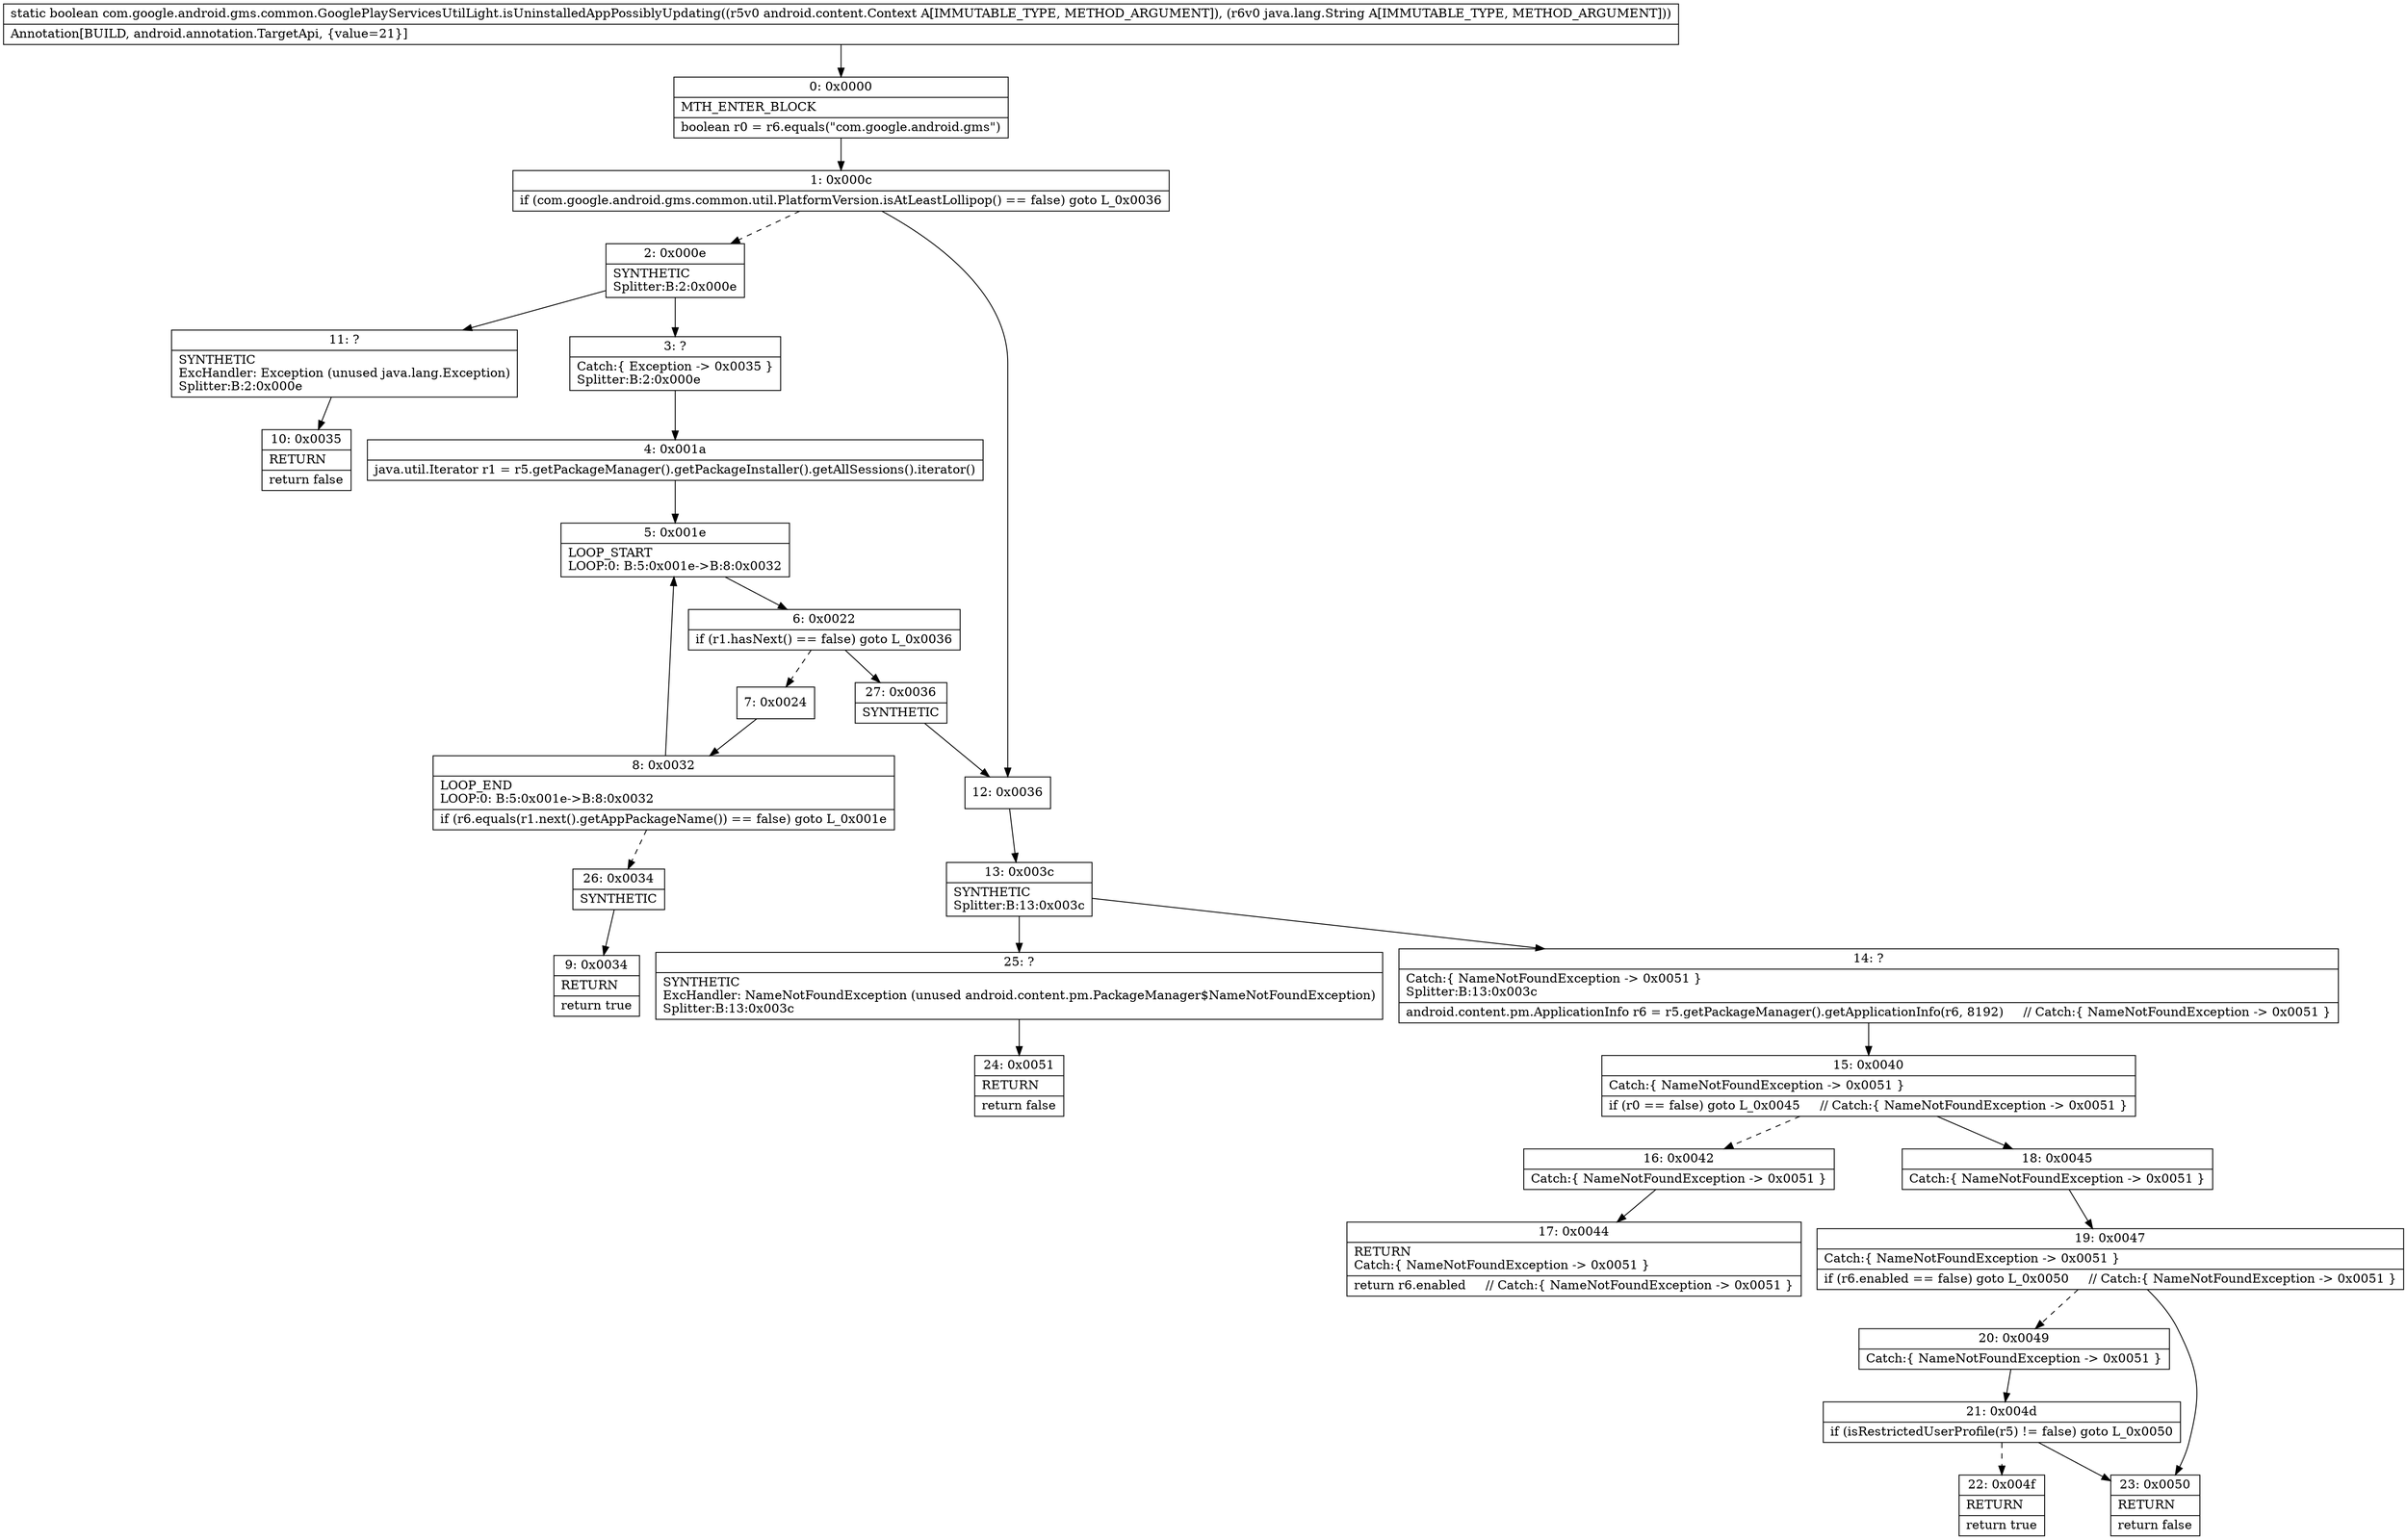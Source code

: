 digraph "CFG forcom.google.android.gms.common.GooglePlayServicesUtilLight.isUninstalledAppPossiblyUpdating(Landroid\/content\/Context;Ljava\/lang\/String;)Z" {
Node_0 [shape=record,label="{0\:\ 0x0000|MTH_ENTER_BLOCK\l|boolean r0 = r6.equals(\"com.google.android.gms\")\l}"];
Node_1 [shape=record,label="{1\:\ 0x000c|if (com.google.android.gms.common.util.PlatformVersion.isAtLeastLollipop() == false) goto L_0x0036\l}"];
Node_2 [shape=record,label="{2\:\ 0x000e|SYNTHETIC\lSplitter:B:2:0x000e\l}"];
Node_3 [shape=record,label="{3\:\ ?|Catch:\{ Exception \-\> 0x0035 \}\lSplitter:B:2:0x000e\l}"];
Node_4 [shape=record,label="{4\:\ 0x001a|java.util.Iterator r1 = r5.getPackageManager().getPackageInstaller().getAllSessions().iterator()\l}"];
Node_5 [shape=record,label="{5\:\ 0x001e|LOOP_START\lLOOP:0: B:5:0x001e\-\>B:8:0x0032\l}"];
Node_6 [shape=record,label="{6\:\ 0x0022|if (r1.hasNext() == false) goto L_0x0036\l}"];
Node_7 [shape=record,label="{7\:\ 0x0024}"];
Node_8 [shape=record,label="{8\:\ 0x0032|LOOP_END\lLOOP:0: B:5:0x001e\-\>B:8:0x0032\l|if (r6.equals(r1.next().getAppPackageName()) == false) goto L_0x001e\l}"];
Node_9 [shape=record,label="{9\:\ 0x0034|RETURN\l|return true\l}"];
Node_10 [shape=record,label="{10\:\ 0x0035|RETURN\l|return false\l}"];
Node_11 [shape=record,label="{11\:\ ?|SYNTHETIC\lExcHandler: Exception (unused java.lang.Exception)\lSplitter:B:2:0x000e\l}"];
Node_12 [shape=record,label="{12\:\ 0x0036}"];
Node_13 [shape=record,label="{13\:\ 0x003c|SYNTHETIC\lSplitter:B:13:0x003c\l}"];
Node_14 [shape=record,label="{14\:\ ?|Catch:\{ NameNotFoundException \-\> 0x0051 \}\lSplitter:B:13:0x003c\l|android.content.pm.ApplicationInfo r6 = r5.getPackageManager().getApplicationInfo(r6, 8192)     \/\/ Catch:\{ NameNotFoundException \-\> 0x0051 \}\l}"];
Node_15 [shape=record,label="{15\:\ 0x0040|Catch:\{ NameNotFoundException \-\> 0x0051 \}\l|if (r0 == false) goto L_0x0045     \/\/ Catch:\{ NameNotFoundException \-\> 0x0051 \}\l}"];
Node_16 [shape=record,label="{16\:\ 0x0042|Catch:\{ NameNotFoundException \-\> 0x0051 \}\l}"];
Node_17 [shape=record,label="{17\:\ 0x0044|RETURN\lCatch:\{ NameNotFoundException \-\> 0x0051 \}\l|return r6.enabled     \/\/ Catch:\{ NameNotFoundException \-\> 0x0051 \}\l}"];
Node_18 [shape=record,label="{18\:\ 0x0045|Catch:\{ NameNotFoundException \-\> 0x0051 \}\l}"];
Node_19 [shape=record,label="{19\:\ 0x0047|Catch:\{ NameNotFoundException \-\> 0x0051 \}\l|if (r6.enabled == false) goto L_0x0050     \/\/ Catch:\{ NameNotFoundException \-\> 0x0051 \}\l}"];
Node_20 [shape=record,label="{20\:\ 0x0049|Catch:\{ NameNotFoundException \-\> 0x0051 \}\l}"];
Node_21 [shape=record,label="{21\:\ 0x004d|if (isRestrictedUserProfile(r5) != false) goto L_0x0050\l}"];
Node_22 [shape=record,label="{22\:\ 0x004f|RETURN\l|return true\l}"];
Node_23 [shape=record,label="{23\:\ 0x0050|RETURN\l|return false\l}"];
Node_24 [shape=record,label="{24\:\ 0x0051|RETURN\l|return false\l}"];
Node_25 [shape=record,label="{25\:\ ?|SYNTHETIC\lExcHandler: NameNotFoundException (unused android.content.pm.PackageManager$NameNotFoundException)\lSplitter:B:13:0x003c\l}"];
Node_26 [shape=record,label="{26\:\ 0x0034|SYNTHETIC\l}"];
Node_27 [shape=record,label="{27\:\ 0x0036|SYNTHETIC\l}"];
MethodNode[shape=record,label="{static boolean com.google.android.gms.common.GooglePlayServicesUtilLight.isUninstalledAppPossiblyUpdating((r5v0 android.content.Context A[IMMUTABLE_TYPE, METHOD_ARGUMENT]), (r6v0 java.lang.String A[IMMUTABLE_TYPE, METHOD_ARGUMENT]))  | Annotation[BUILD, android.annotation.TargetApi, \{value=21\}]\l}"];
MethodNode -> Node_0;
Node_0 -> Node_1;
Node_1 -> Node_2[style=dashed];
Node_1 -> Node_12;
Node_2 -> Node_3;
Node_2 -> Node_11;
Node_3 -> Node_4;
Node_4 -> Node_5;
Node_5 -> Node_6;
Node_6 -> Node_7[style=dashed];
Node_6 -> Node_27;
Node_7 -> Node_8;
Node_8 -> Node_5;
Node_8 -> Node_26[style=dashed];
Node_11 -> Node_10;
Node_12 -> Node_13;
Node_13 -> Node_14;
Node_13 -> Node_25;
Node_14 -> Node_15;
Node_15 -> Node_16[style=dashed];
Node_15 -> Node_18;
Node_16 -> Node_17;
Node_18 -> Node_19;
Node_19 -> Node_20[style=dashed];
Node_19 -> Node_23;
Node_20 -> Node_21;
Node_21 -> Node_22[style=dashed];
Node_21 -> Node_23;
Node_25 -> Node_24;
Node_26 -> Node_9;
Node_27 -> Node_12;
}

